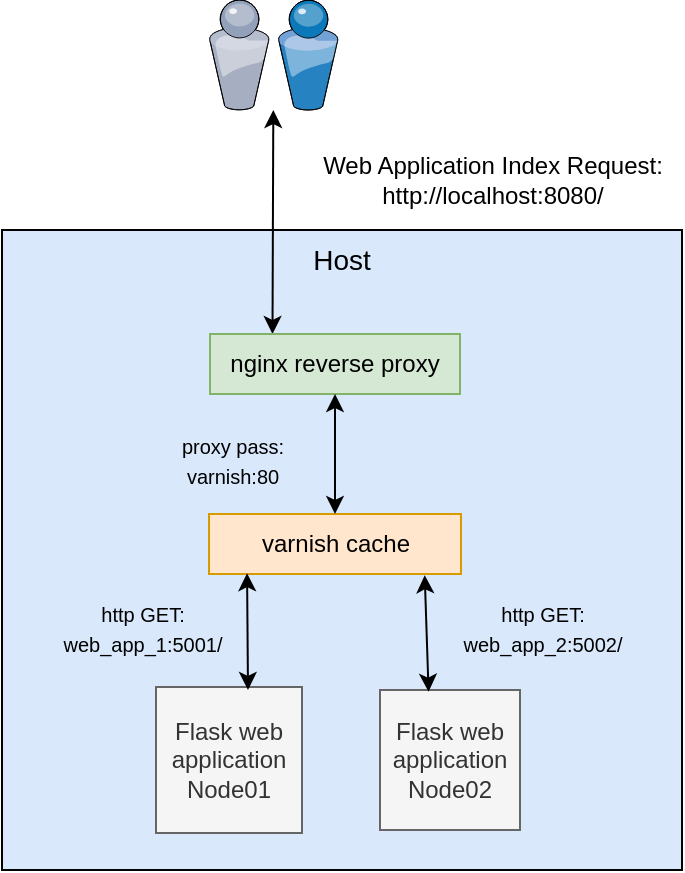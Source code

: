 <mxfile version="14.6.1" type="device"><diagram name="Page-1" id="e3a06f82-3646-2815-327d-82caf3d4e204"><mxGraphModel dx="677" dy="363" grid="1" gridSize="10" guides="1" tooltips="1" connect="1" arrows="1" fold="1" page="1" pageScale="1.5" pageWidth="1169" pageHeight="826" background="none" math="0" shadow="0"><root><mxCell id="0" style=";html=1;"/><mxCell id="1" style=";html=1;" parent="0"/><mxCell id="6a7d8f32e03d9370-58" value="Host" style="whiteSpace=wrap;html=1;fillColor=#dae8fc;fontSize=14;verticalAlign=top;" parent="1" vertex="1"><mxGeometry x="580" y="280" width="340" height="320" as="geometry"/></mxCell><mxCell id="x1QHgHqs99vp4-y2KGeg-4" value="" style="verticalLabelPosition=bottom;aspect=fixed;html=1;verticalAlign=top;strokeColor=none;align=center;outlineConnect=0;shape=mxgraph.citrix.users;" parent="1" vertex="1"><mxGeometry x="683.5" y="165" width="64.5" height="55" as="geometry"/></mxCell><mxCell id="x1QHgHqs99vp4-y2KGeg-6" value="Flask web application Node01" style="whiteSpace=wrap;html=1;aspect=fixed;fillColor=#f5f5f5;strokeColor=#666666;fontColor=#333333;" parent="1" vertex="1"><mxGeometry x="657" y="508.5" width="73" height="73" as="geometry"/></mxCell><mxCell id="x1QHgHqs99vp4-y2KGeg-10" value="Web Application Index Request:&lt;br&gt;http://localhost:8080/" style="text;html=1;resizable=0;autosize=1;align=center;verticalAlign=middle;points=[];fillColor=none;strokeColor=none;rounded=0;" parent="1" vertex="1"><mxGeometry x="730" y="240" width="190" height="30" as="geometry"/></mxCell><mxCell id="KZ7dhrdo7ftrQ3y7fjoT-3" value="" style="endArrow=classic;startArrow=classic;html=1;entryX=0.25;entryY=0;entryDx=0;entryDy=0;" parent="1" source="x1QHgHqs99vp4-y2KGeg-4" target="HV84XJmq9QCsGXF9Mv1g-1" edge="1"><mxGeometry width="50" height="50" relative="1" as="geometry"><mxPoint x="410" y="470" as="sourcePoint"/><mxPoint x="747.28" y="320.4" as="targetPoint"/></mxGeometry></mxCell><mxCell id="KZ7dhrdo7ftrQ3y7fjoT-8" value="&lt;font style=&quot;font-size: 10px&quot;&gt;http GET:&lt;br&gt;web_app_1:5001/&lt;/font&gt;" style="text;html=1;resizable=0;autosize=1;align=center;verticalAlign=middle;points=[];fillColor=none;strokeColor=none;rounded=0;rotation=0;" parent="1" vertex="1"><mxGeometry x="600" y="464" width="100" height="30" as="geometry"/></mxCell><mxCell id="KZ7dhrdo7ftrQ3y7fjoT-10" value="&lt;font style=&quot;font-size: 10px&quot;&gt;proxy pass:&lt;br&gt;varnish:80&lt;/font&gt;" style="text;html=1;resizable=0;autosize=1;align=center;verticalAlign=middle;points=[];fillColor=none;strokeColor=none;rounded=0;rotation=0;" parent="1" vertex="1"><mxGeometry x="660" y="380" width="70" height="30" as="geometry"/></mxCell><mxCell id="HV84XJmq9QCsGXF9Mv1g-1" value="nginx reverse proxy" style="rounded=0;whiteSpace=wrap;html=1;fillColor=#d5e8d4;strokeColor=#82b366;" vertex="1" parent="1"><mxGeometry x="684" y="332" width="125" height="30" as="geometry"/></mxCell><mxCell id="HV84XJmq9QCsGXF9Mv1g-2" value="varnish cache" style="rounded=0;whiteSpace=wrap;html=1;fillColor=#ffe6cc;strokeColor=#d79b00;" vertex="1" parent="1"><mxGeometry x="683.5" y="422" width="126" height="30" as="geometry"/></mxCell><mxCell id="HV84XJmq9QCsGXF9Mv1g-3" value="Flask web application Node02" style="whiteSpace=wrap;html=1;aspect=fixed;fillColor=#f5f5f5;strokeColor=#666666;fontColor=#333333;" vertex="1" parent="1"><mxGeometry x="769" y="510" width="70" height="70" as="geometry"/></mxCell><mxCell id="HV84XJmq9QCsGXF9Mv1g-4" value="&lt;font style=&quot;font-size: 10px&quot;&gt;http GET:&lt;br&gt;web_app_2:5002/&lt;/font&gt;" style="text;html=1;resizable=0;autosize=1;align=center;verticalAlign=middle;points=[];fillColor=none;strokeColor=none;rounded=0;rotation=0;" vertex="1" parent="1"><mxGeometry x="800" y="464" width="100" height="30" as="geometry"/></mxCell><mxCell id="HV84XJmq9QCsGXF9Mv1g-5" value="" style="endArrow=classic;startArrow=classic;html=1;exitX=0.5;exitY=1;exitDx=0;exitDy=0;" edge="1" parent="1" source="HV84XJmq9QCsGXF9Mv1g-1" target="HV84XJmq9QCsGXF9Mv1g-2"><mxGeometry width="50" height="50" relative="1" as="geometry"><mxPoint x="879.999" y="340.0" as="sourcePoint"/><mxPoint x="975.575" y="464.87" as="targetPoint"/></mxGeometry></mxCell><mxCell id="HV84XJmq9QCsGXF9Mv1g-6" value="" style="endArrow=classic;startArrow=classic;html=1;exitX=0.151;exitY=0.987;exitDx=0;exitDy=0;exitPerimeter=0;" edge="1" parent="1" source="HV84XJmq9QCsGXF9Mv1g-2"><mxGeometry width="50" height="50" relative="1" as="geometry"><mxPoint x="720" y="451.5" as="sourcePoint"/><mxPoint x="703" y="510" as="targetPoint"/></mxGeometry></mxCell><mxCell id="HV84XJmq9QCsGXF9Mv1g-7" value="" style="endArrow=classic;startArrow=classic;html=1;exitX=0.856;exitY=1.021;exitDx=0;exitDy=0;exitPerimeter=0;entryX=0.347;entryY=0.012;entryDx=0;entryDy=0;entryPerimeter=0;" edge="1" parent="1" source="HV84XJmq9QCsGXF9Mv1g-2" target="HV84XJmq9QCsGXF9Mv1g-3"><mxGeometry width="50" height="50" relative="1" as="geometry"><mxPoint x="782.94" y="468.5" as="sourcePoint"/><mxPoint x="792" y="511" as="targetPoint"/></mxGeometry></mxCell></root></mxGraphModel></diagram></mxfile>